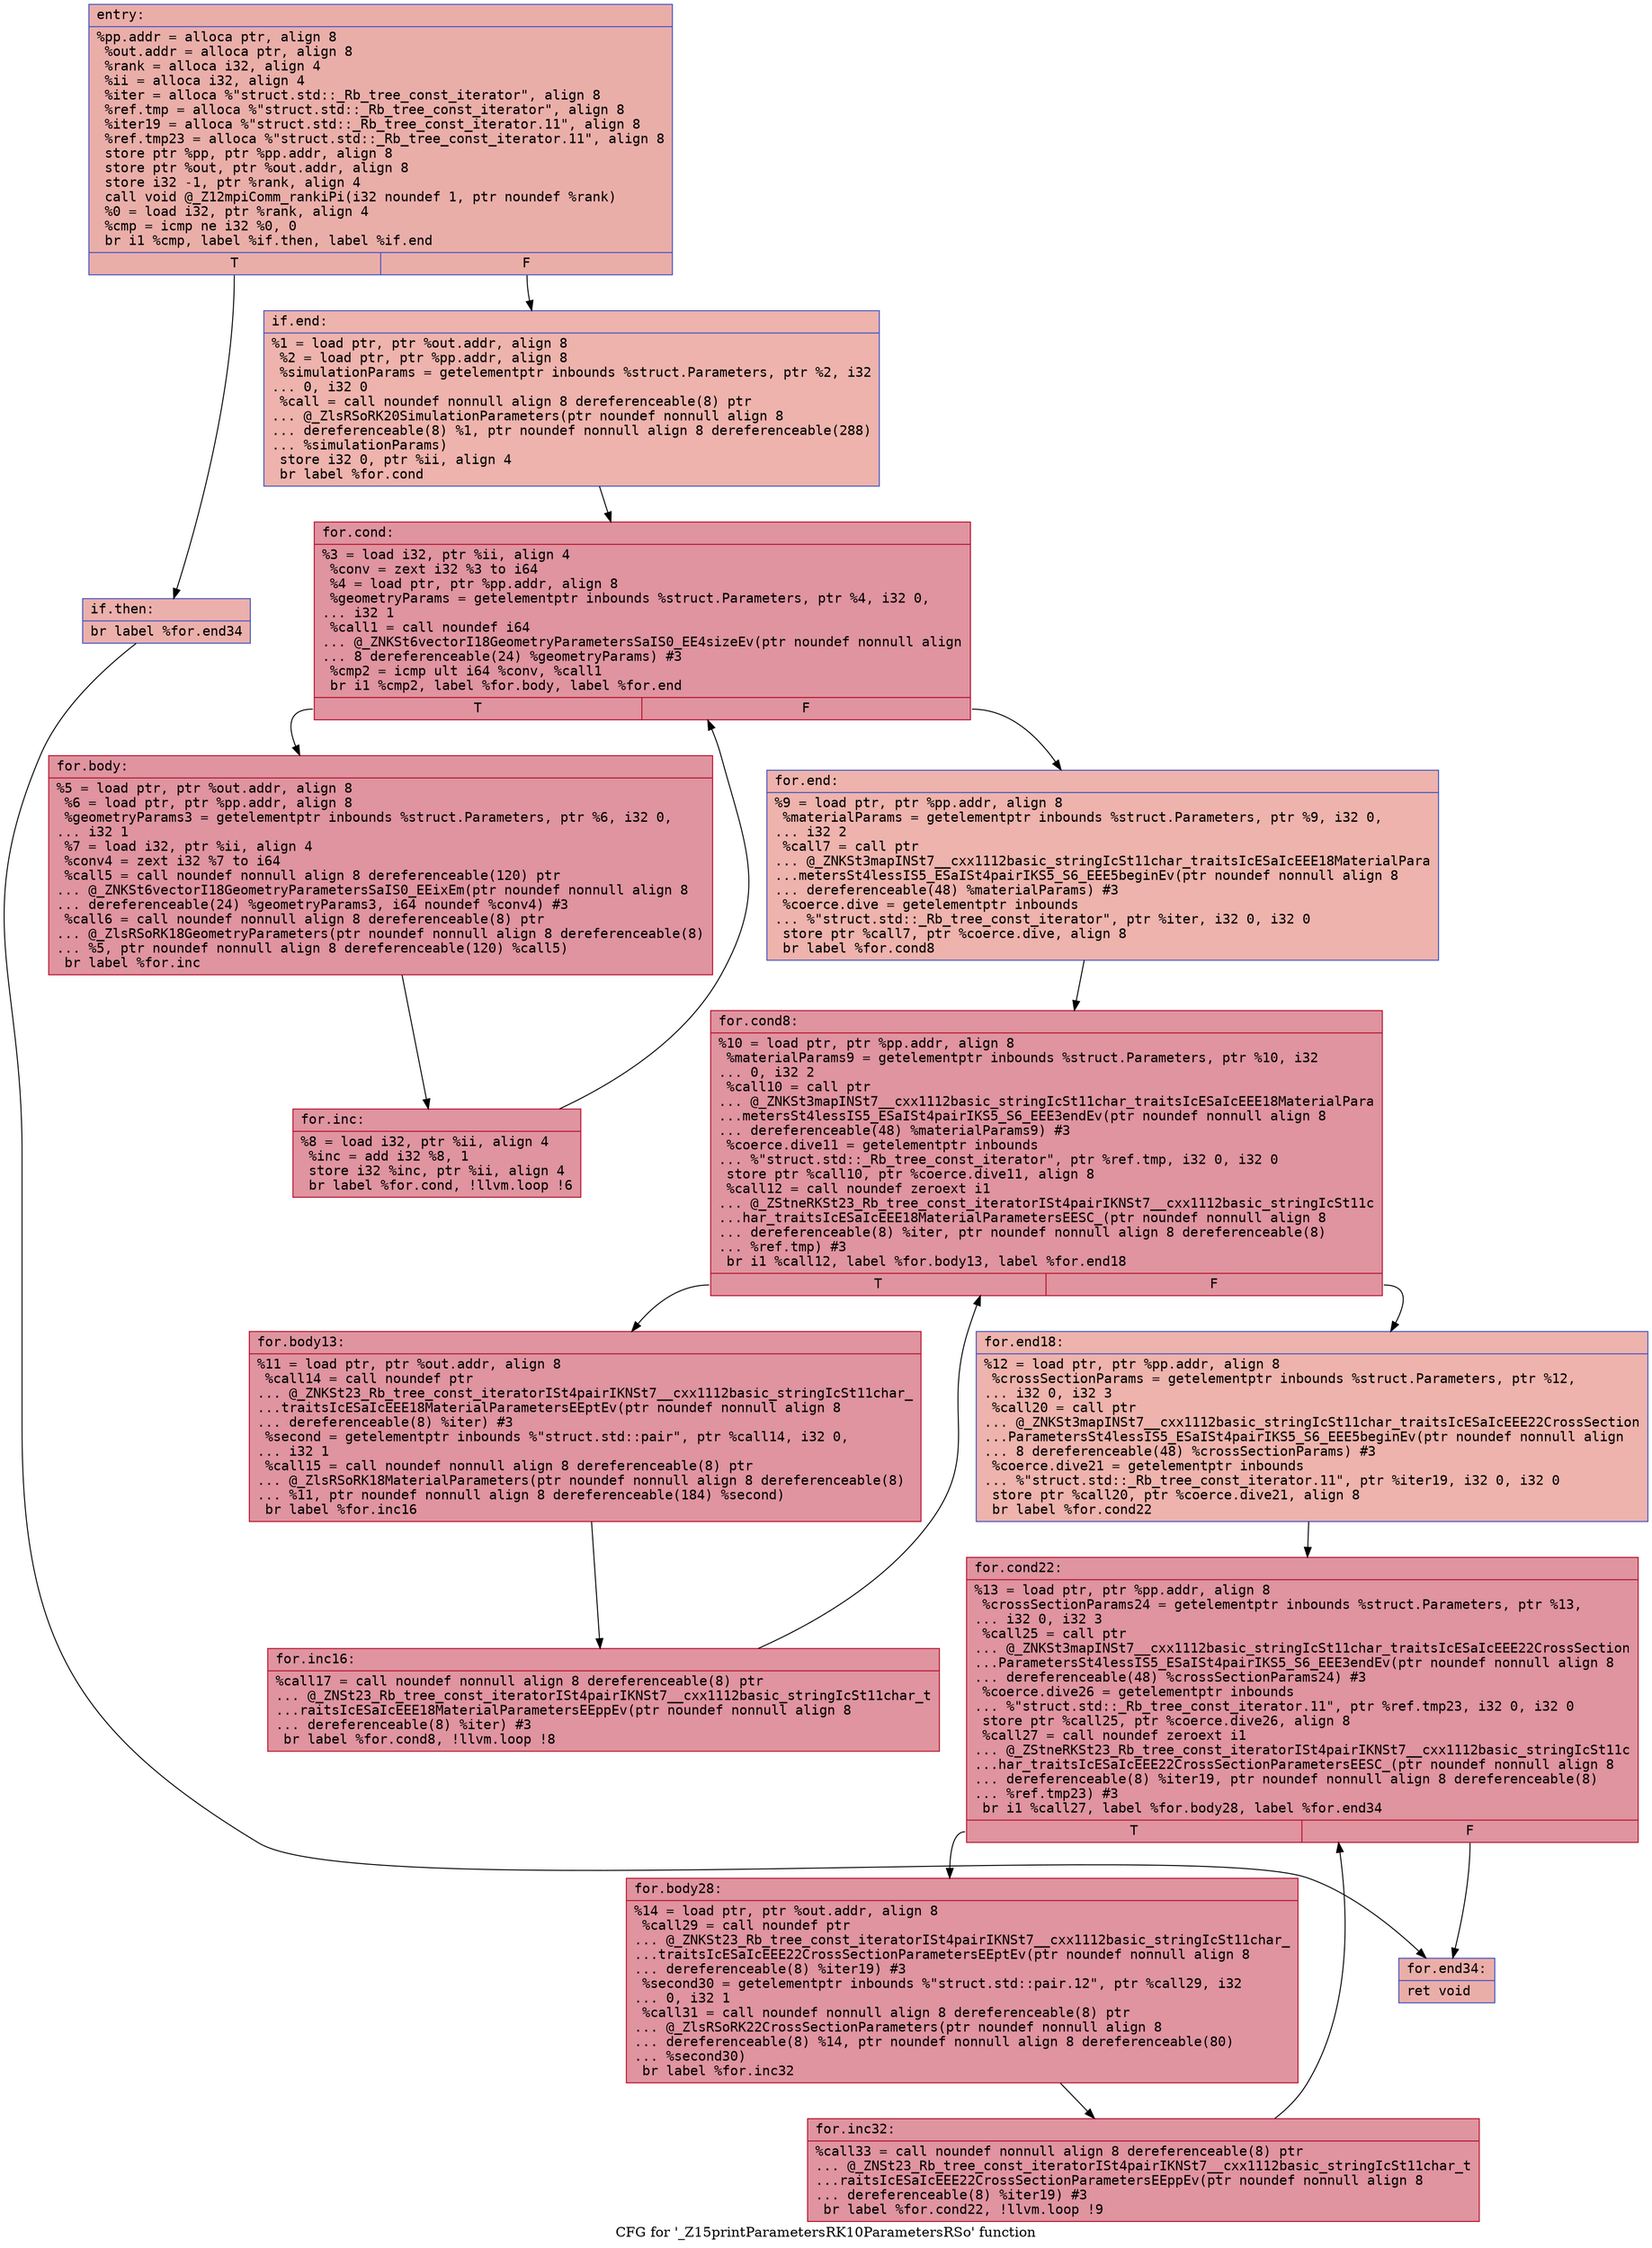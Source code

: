 digraph "CFG for '_Z15printParametersRK10ParametersRSo' function" {
	label="CFG for '_Z15printParametersRK10ParametersRSo' function";

	Node0x562c4e466870 [shape=record,color="#3d50c3ff", style=filled, fillcolor="#d0473d70" fontname="Courier",label="{entry:\l|  %pp.addr = alloca ptr, align 8\l  %out.addr = alloca ptr, align 8\l  %rank = alloca i32, align 4\l  %ii = alloca i32, align 4\l  %iter = alloca %\"struct.std::_Rb_tree_const_iterator\", align 8\l  %ref.tmp = alloca %\"struct.std::_Rb_tree_const_iterator\", align 8\l  %iter19 = alloca %\"struct.std::_Rb_tree_const_iterator.11\", align 8\l  %ref.tmp23 = alloca %\"struct.std::_Rb_tree_const_iterator.11\", align 8\l  store ptr %pp, ptr %pp.addr, align 8\l  store ptr %out, ptr %out.addr, align 8\l  store i32 -1, ptr %rank, align 4\l  call void @_Z12mpiComm_rankiPi(i32 noundef 1, ptr noundef %rank)\l  %0 = load i32, ptr %rank, align 4\l  %cmp = icmp ne i32 %0, 0\l  br i1 %cmp, label %if.then, label %if.end\l|{<s0>T|<s1>F}}"];
	Node0x562c4e466870:s0 -> Node0x562c4e467260[tooltip="entry -> if.then\nProbability 62.50%" ];
	Node0x562c4e466870:s1 -> Node0x562c4e467450[tooltip="entry -> if.end\nProbability 37.50%" ];
	Node0x562c4e467260 [shape=record,color="#3d50c3ff", style=filled, fillcolor="#d24b4070" fontname="Courier",label="{if.then:\l|  br label %for.end34\l}"];
	Node0x562c4e467260 -> Node0x562c4e4675d0[tooltip="if.then -> for.end34\nProbability 100.00%" ];
	Node0x562c4e467450 [shape=record,color="#3d50c3ff", style=filled, fillcolor="#d6524470" fontname="Courier",label="{if.end:\l|  %1 = load ptr, ptr %out.addr, align 8\l  %2 = load ptr, ptr %pp.addr, align 8\l  %simulationParams = getelementptr inbounds %struct.Parameters, ptr %2, i32\l... 0, i32 0\l  %call = call noundef nonnull align 8 dereferenceable(8) ptr\l... @_ZlsRSoRK20SimulationParameters(ptr noundef nonnull align 8\l... dereferenceable(8) %1, ptr noundef nonnull align 8 dereferenceable(288)\l... %simulationParams)\l  store i32 0, ptr %ii, align 4\l  br label %for.cond\l}"];
	Node0x562c4e467450 -> Node0x562c4e467b80[tooltip="if.end -> for.cond\nProbability 100.00%" ];
	Node0x562c4e467b80 [shape=record,color="#b70d28ff", style=filled, fillcolor="#b70d2870" fontname="Courier",label="{for.cond:\l|  %3 = load i32, ptr %ii, align 4\l  %conv = zext i32 %3 to i64\l  %4 = load ptr, ptr %pp.addr, align 8\l  %geometryParams = getelementptr inbounds %struct.Parameters, ptr %4, i32 0,\l... i32 1\l  %call1 = call noundef i64\l... @_ZNKSt6vectorI18GeometryParametersSaIS0_EE4sizeEv(ptr noundef nonnull align\l... 8 dereferenceable(24) %geometryParams) #3\l  %cmp2 = icmp ult i64 %conv, %call1\l  br i1 %cmp2, label %for.body, label %for.end\l|{<s0>T|<s1>F}}"];
	Node0x562c4e467b80:s0 -> Node0x562c4e4681b0[tooltip="for.cond -> for.body\nProbability 96.88%" ];
	Node0x562c4e467b80:s1 -> Node0x562c4e468260[tooltip="for.cond -> for.end\nProbability 3.12%" ];
	Node0x562c4e4681b0 [shape=record,color="#b70d28ff", style=filled, fillcolor="#b70d2870" fontname="Courier",label="{for.body:\l|  %5 = load ptr, ptr %out.addr, align 8\l  %6 = load ptr, ptr %pp.addr, align 8\l  %geometryParams3 = getelementptr inbounds %struct.Parameters, ptr %6, i32 0,\l... i32 1\l  %7 = load i32, ptr %ii, align 4\l  %conv4 = zext i32 %7 to i64\l  %call5 = call noundef nonnull align 8 dereferenceable(120) ptr\l... @_ZNKSt6vectorI18GeometryParametersSaIS0_EEixEm(ptr noundef nonnull align 8\l... dereferenceable(24) %geometryParams3, i64 noundef %conv4) #3\l  %call6 = call noundef nonnull align 8 dereferenceable(8) ptr\l... @_ZlsRSoRK18GeometryParameters(ptr noundef nonnull align 8 dereferenceable(8)\l... %5, ptr noundef nonnull align 8 dereferenceable(120) %call5)\l  br label %for.inc\l}"];
	Node0x562c4e4681b0 -> Node0x562c4e468d00[tooltip="for.body -> for.inc\nProbability 100.00%" ];
	Node0x562c4e468d00 [shape=record,color="#b70d28ff", style=filled, fillcolor="#b70d2870" fontname="Courier",label="{for.inc:\l|  %8 = load i32, ptr %ii, align 4\l  %inc = add i32 %8, 1\l  store i32 %inc, ptr %ii, align 4\l  br label %for.cond, !llvm.loop !6\l}"];
	Node0x562c4e468d00 -> Node0x562c4e467b80[tooltip="for.inc -> for.cond\nProbability 100.00%" ];
	Node0x562c4e468260 [shape=record,color="#3d50c3ff", style=filled, fillcolor="#d6524470" fontname="Courier",label="{for.end:\l|  %9 = load ptr, ptr %pp.addr, align 8\l  %materialParams = getelementptr inbounds %struct.Parameters, ptr %9, i32 0,\l... i32 2\l  %call7 = call ptr\l... @_ZNKSt3mapINSt7__cxx1112basic_stringIcSt11char_traitsIcESaIcEEE18MaterialPara\l...metersSt4lessIS5_ESaISt4pairIKS5_S6_EEE5beginEv(ptr noundef nonnull align 8\l... dereferenceable(48) %materialParams) #3\l  %coerce.dive = getelementptr inbounds\l... %\"struct.std::_Rb_tree_const_iterator\", ptr %iter, i32 0, i32 0\l  store ptr %call7, ptr %coerce.dive, align 8\l  br label %for.cond8\l}"];
	Node0x562c4e468260 -> Node0x562c4e469710[tooltip="for.end -> for.cond8\nProbability 100.00%" ];
	Node0x562c4e469710 [shape=record,color="#b70d28ff", style=filled, fillcolor="#b70d2870" fontname="Courier",label="{for.cond8:\l|  %10 = load ptr, ptr %pp.addr, align 8\l  %materialParams9 = getelementptr inbounds %struct.Parameters, ptr %10, i32\l... 0, i32 2\l  %call10 = call ptr\l... @_ZNKSt3mapINSt7__cxx1112basic_stringIcSt11char_traitsIcESaIcEEE18MaterialPara\l...metersSt4lessIS5_ESaISt4pairIKS5_S6_EEE3endEv(ptr noundef nonnull align 8\l... dereferenceable(48) %materialParams9) #3\l  %coerce.dive11 = getelementptr inbounds\l... %\"struct.std::_Rb_tree_const_iterator\", ptr %ref.tmp, i32 0, i32 0\l  store ptr %call10, ptr %coerce.dive11, align 8\l  %call12 = call noundef zeroext i1\l... @_ZStneRKSt23_Rb_tree_const_iteratorISt4pairIKNSt7__cxx1112basic_stringIcSt11c\l...har_traitsIcESaIcEEE18MaterialParametersEESC_(ptr noundef nonnull align 8\l... dereferenceable(8) %iter, ptr noundef nonnull align 8 dereferenceable(8)\l... %ref.tmp) #3\l  br i1 %call12, label %for.body13, label %for.end18\l|{<s0>T|<s1>F}}"];
	Node0x562c4e469710:s0 -> Node0x562c4e46a020[tooltip="for.cond8 -> for.body13\nProbability 96.88%" ];
	Node0x562c4e469710:s1 -> Node0x562c4e46a100[tooltip="for.cond8 -> for.end18\nProbability 3.12%" ];
	Node0x562c4e46a020 [shape=record,color="#b70d28ff", style=filled, fillcolor="#b70d2870" fontname="Courier",label="{for.body13:\l|  %11 = load ptr, ptr %out.addr, align 8\l  %call14 = call noundef ptr\l... @_ZNKSt23_Rb_tree_const_iteratorISt4pairIKNSt7__cxx1112basic_stringIcSt11char_\l...traitsIcESaIcEEE18MaterialParametersEEptEv(ptr noundef nonnull align 8\l... dereferenceable(8) %iter) #3\l  %second = getelementptr inbounds %\"struct.std::pair\", ptr %call14, i32 0,\l... i32 1\l  %call15 = call noundef nonnull align 8 dereferenceable(8) ptr\l... @_ZlsRSoRK18MaterialParameters(ptr noundef nonnull align 8 dereferenceable(8)\l... %11, ptr noundef nonnull align 8 dereferenceable(184) %second)\l  br label %for.inc16\l}"];
	Node0x562c4e46a020 -> Node0x562c4e46a890[tooltip="for.body13 -> for.inc16\nProbability 100.00%" ];
	Node0x562c4e46a890 [shape=record,color="#b70d28ff", style=filled, fillcolor="#b70d2870" fontname="Courier",label="{for.inc16:\l|  %call17 = call noundef nonnull align 8 dereferenceable(8) ptr\l... @_ZNSt23_Rb_tree_const_iteratorISt4pairIKNSt7__cxx1112basic_stringIcSt11char_t\l...raitsIcESaIcEEE18MaterialParametersEEppEv(ptr noundef nonnull align 8\l... dereferenceable(8) %iter) #3\l  br label %for.cond8, !llvm.loop !8\l}"];
	Node0x562c4e46a890 -> Node0x562c4e469710[tooltip="for.inc16 -> for.cond8\nProbability 100.00%" ];
	Node0x562c4e46a100 [shape=record,color="#3d50c3ff", style=filled, fillcolor="#d6524470" fontname="Courier",label="{for.end18:\l|  %12 = load ptr, ptr %pp.addr, align 8\l  %crossSectionParams = getelementptr inbounds %struct.Parameters, ptr %12,\l... i32 0, i32 3\l  %call20 = call ptr\l... @_ZNKSt3mapINSt7__cxx1112basic_stringIcSt11char_traitsIcESaIcEEE22CrossSection\l...ParametersSt4lessIS5_ESaISt4pairIKS5_S6_EEE5beginEv(ptr noundef nonnull align\l... 8 dereferenceable(48) %crossSectionParams) #3\l  %coerce.dive21 = getelementptr inbounds\l... %\"struct.std::_Rb_tree_const_iterator.11\", ptr %iter19, i32 0, i32 0\l  store ptr %call20, ptr %coerce.dive21, align 8\l  br label %for.cond22\l}"];
	Node0x562c4e46a100 -> Node0x562c4e46c330[tooltip="for.end18 -> for.cond22\nProbability 100.00%" ];
	Node0x562c4e46c330 [shape=record,color="#b70d28ff", style=filled, fillcolor="#b70d2870" fontname="Courier",label="{for.cond22:\l|  %13 = load ptr, ptr %pp.addr, align 8\l  %crossSectionParams24 = getelementptr inbounds %struct.Parameters, ptr %13,\l... i32 0, i32 3\l  %call25 = call ptr\l... @_ZNKSt3mapINSt7__cxx1112basic_stringIcSt11char_traitsIcESaIcEEE22CrossSection\l...ParametersSt4lessIS5_ESaISt4pairIKS5_S6_EEE3endEv(ptr noundef nonnull align 8\l... dereferenceable(48) %crossSectionParams24) #3\l  %coerce.dive26 = getelementptr inbounds\l... %\"struct.std::_Rb_tree_const_iterator.11\", ptr %ref.tmp23, i32 0, i32 0\l  store ptr %call25, ptr %coerce.dive26, align 8\l  %call27 = call noundef zeroext i1\l... @_ZStneRKSt23_Rb_tree_const_iteratorISt4pairIKNSt7__cxx1112basic_stringIcSt11c\l...har_traitsIcESaIcEEE22CrossSectionParametersEESC_(ptr noundef nonnull align 8\l... dereferenceable(8) %iter19, ptr noundef nonnull align 8 dereferenceable(8)\l... %ref.tmp23) #3\l  br i1 %call27, label %for.body28, label %for.end34\l|{<s0>T|<s1>F}}"];
	Node0x562c4e46c330:s0 -> Node0x562c4e46cfa0[tooltip="for.cond22 -> for.body28\nProbability 96.88%" ];
	Node0x562c4e46c330:s1 -> Node0x562c4e4675d0[tooltip="for.cond22 -> for.end34\nProbability 3.12%" ];
	Node0x562c4e46cfa0 [shape=record,color="#b70d28ff", style=filled, fillcolor="#b70d2870" fontname="Courier",label="{for.body28:\l|  %14 = load ptr, ptr %out.addr, align 8\l  %call29 = call noundef ptr\l... @_ZNKSt23_Rb_tree_const_iteratorISt4pairIKNSt7__cxx1112basic_stringIcSt11char_\l...traitsIcESaIcEEE22CrossSectionParametersEEptEv(ptr noundef nonnull align 8\l... dereferenceable(8) %iter19) #3\l  %second30 = getelementptr inbounds %\"struct.std::pair.12\", ptr %call29, i32\l... 0, i32 1\l  %call31 = call noundef nonnull align 8 dereferenceable(8) ptr\l... @_ZlsRSoRK22CrossSectionParameters(ptr noundef nonnull align 8\l... dereferenceable(8) %14, ptr noundef nonnull align 8 dereferenceable(80)\l... %second30)\l  br label %for.inc32\l}"];
	Node0x562c4e46cfa0 -> Node0x562c4e46d6f0[tooltip="for.body28 -> for.inc32\nProbability 100.00%" ];
	Node0x562c4e46d6f0 [shape=record,color="#b70d28ff", style=filled, fillcolor="#b70d2870" fontname="Courier",label="{for.inc32:\l|  %call33 = call noundef nonnull align 8 dereferenceable(8) ptr\l... @_ZNSt23_Rb_tree_const_iteratorISt4pairIKNSt7__cxx1112basic_stringIcSt11char_t\l...raitsIcESaIcEEE22CrossSectionParametersEEppEv(ptr noundef nonnull align 8\l... dereferenceable(8) %iter19) #3\l  br label %for.cond22, !llvm.loop !9\l}"];
	Node0x562c4e46d6f0 -> Node0x562c4e46c330[tooltip="for.inc32 -> for.cond22\nProbability 100.00%" ];
	Node0x562c4e4675d0 [shape=record,color="#3d50c3ff", style=filled, fillcolor="#d0473d70" fontname="Courier",label="{for.end34:\l|  ret void\l}"];
}
